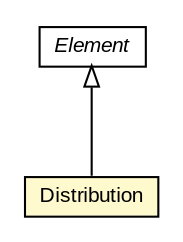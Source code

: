 #!/usr/local/bin/dot
#
# Class diagram 
# Generated by UMLGraph version R5_6-24-gf6e263 (http://www.umlgraph.org/)
#

digraph G {
	edge [fontname="arial",fontsize=10,labelfontname="arial",labelfontsize=10];
	node [fontname="arial",fontsize=10,shape=plaintext];
	nodesep=0.25;
	ranksep=0.5;
	// edu.arizona.biosemantics.semanticmarkup.markupelement.distribution.model.Distribution
	c55631 [label=<<table title="edu.arizona.biosemantics.semanticmarkup.markupelement.distribution.model.Distribution" border="0" cellborder="1" cellspacing="0" cellpadding="2" port="p" bgcolor="lemonChiffon" href="./Distribution.html">
		<tr><td><table border="0" cellspacing="0" cellpadding="1">
<tr><td align="center" balign="center"> Distribution </td></tr>
		</table></td></tr>
		</table>>, URL="./Distribution.html", fontname="arial", fontcolor="black", fontsize=10.0];
	// edu.arizona.biosemantics.semanticmarkup.model.Element
	c55711 [label=<<table title="edu.arizona.biosemantics.semanticmarkup.model.Element" border="0" cellborder="1" cellspacing="0" cellpadding="2" port="p" href="../../../model/Element.html">
		<tr><td><table border="0" cellspacing="0" cellpadding="1">
<tr><td align="center" balign="center"><font face="arial italic"> Element </font></td></tr>
		</table></td></tr>
		</table>>, URL="../../../model/Element.html", fontname="arial", fontcolor="black", fontsize=10.0];
	//edu.arizona.biosemantics.semanticmarkup.markupelement.distribution.model.Distribution extends edu.arizona.biosemantics.semanticmarkup.model.Element
	c55711:p -> c55631:p [dir=back,arrowtail=empty];
}

